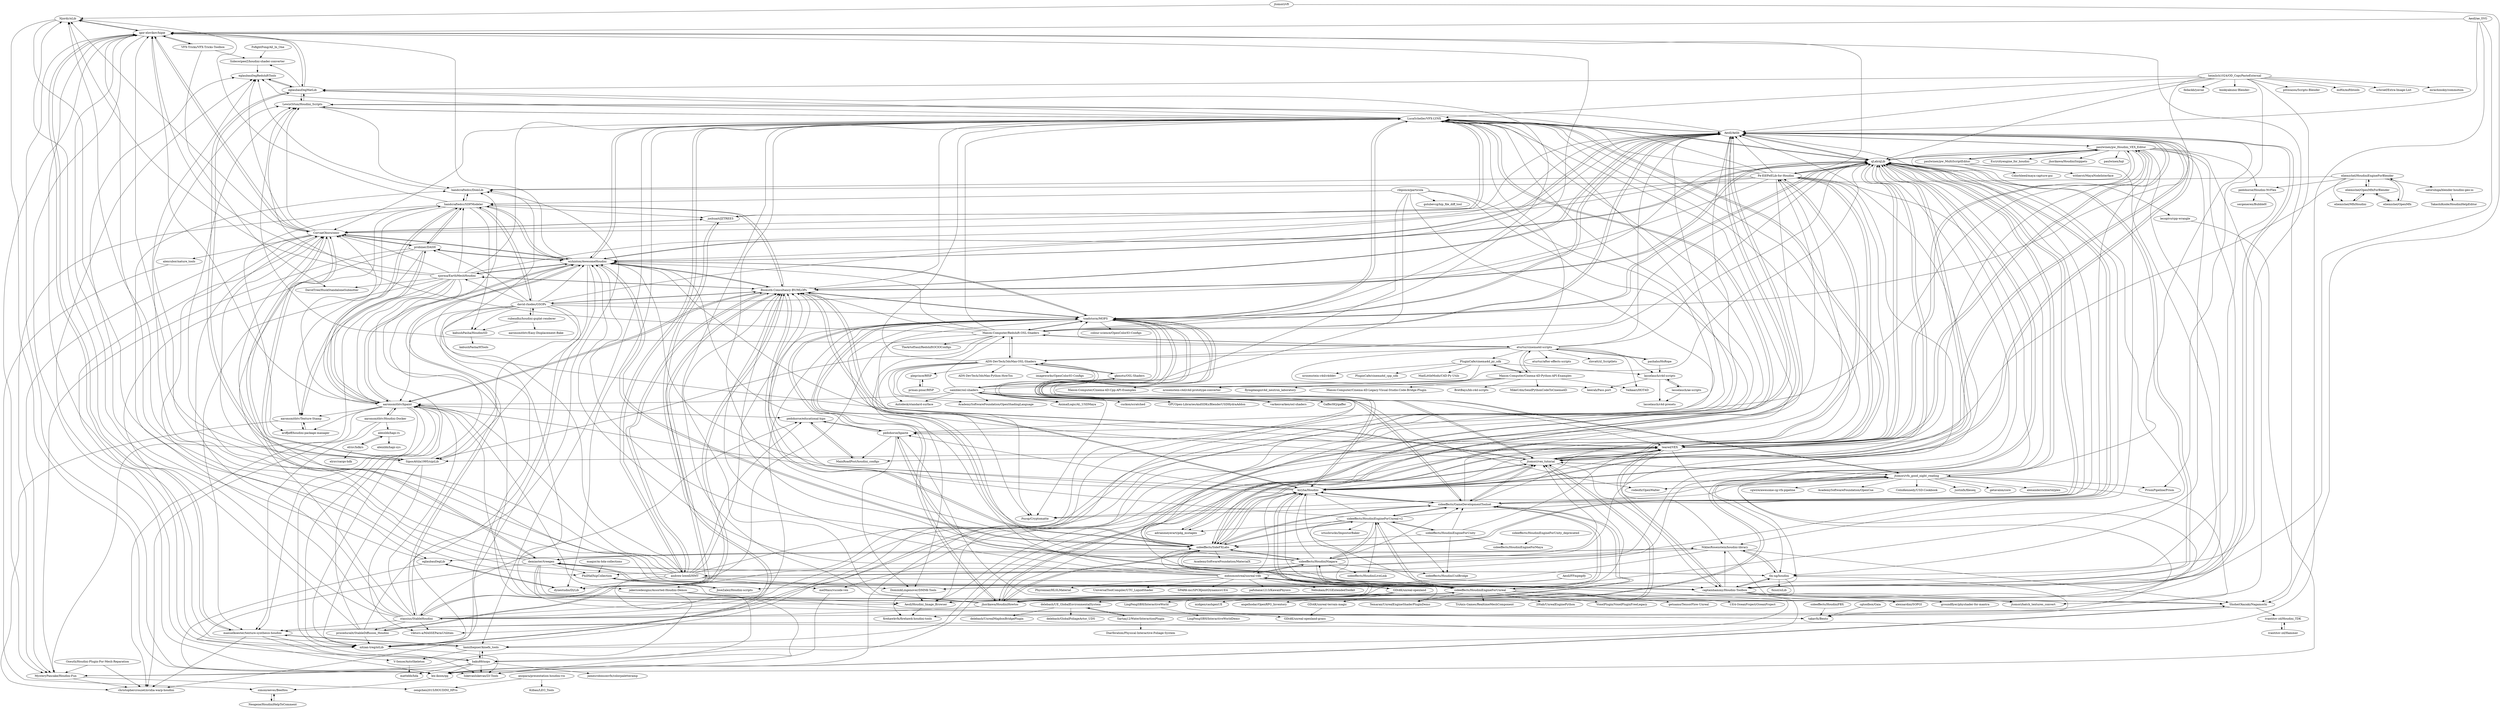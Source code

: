 digraph G {
"jtomori/vft" -> "ShoheiOkazaki/Nagamochi"
"jtomori/vft" -> "Njordy/nLib"
"LucaScheller/VFX-LYNX" -> "Aeoll/Aelib"
"LucaScheller/VFX-LYNX" -> "qLab/qLib"
"LucaScheller/VFX-LYNX" -> "LewisOrton/Houdini_Scripts"
"LucaScheller/VFX-LYNX" -> "adrianmeyerart/pdg_mutagen"
"LucaScheller/VFX-LYNX" -> "joshuazt/JZTREES"
"LucaScheller/VFX-LYNX" -> "toadstorm/MOPS"
"LucaScheller/VFX-LYNX" -> "eglaubauf/egRedshiftTools"
"LucaScheller/VFX-LYNX" -> "teared/VEX"
"LucaScheller/VFX-LYNX" -> "eglaubauf/egMatLib"
"LucaScheller/VFX-LYNX" -> "Aeoll/Houdini_Image_Browser"
"LucaScheller/VFX-LYNX" -> "andrew-lowell/HMT"
"LucaScheller/VFX-LYNX" -> "dynestudio/DyLib"
"LucaScheller/VFX-LYNX" -> "wyhinton/AwesomeHoudini"
"LucaScheller/VFX-LYNX" -> "kamilhepner/kinefx_tools"
"LucaScheller/VFX-LYNX" -> "CorvaeOboro/zenv"
"toadstorm/MOPS" -> "qLab/qLib"
"toadstorm/MOPS" -> "Aeoll/Aelib"
"toadstorm/MOPS" -> "jtomori/vex_tutorial"
"toadstorm/MOPS" -> "kiryha/Houdini"
"toadstorm/MOPS" -> "sideeffects/SideFXLabs"
"toadstorm/MOPS" -> "LucaScheller/VFX-LYNX"
"toadstorm/MOPS" -> "jhorikawa/HoudiniHowtos"
"toadstorm/MOPS" -> "sideeffects/GameDevelopmentToolset"
"toadstorm/MOPS" -> "wyhinton/AwesomeHoudini"
"toadstorm/MOPS" -> "Bismuth-Consultancy-BV/MLOPs"
"toadstorm/MOPS" -> "teared/VEX"
"toadstorm/MOPS" -> "jtomori/vfx_good_night_reading"
"toadstorm/MOPS" -> "Psyop/Cryptomatte" ["e"=1]
"toadstorm/MOPS" -> "colour-science/OpenColorIO-Configs" ["e"=1]
"toadstorm/MOPS" -> "Maxon-Computer/Redshift-OSL-Shaders"
"sideeffects/HoudiniEngineForUnreal" -> "sideeffects/SideFXLabs"
"sideeffects/HoudiniEngineForUnreal" -> "sideeffects/GameDevelopmentToolset"
"sideeffects/HoudiniEngineForUnreal" -> "sideeffects/HoudiniNiagara"
"sideeffects/HoudiniEngineForUnreal" -> "sideeffects/HoudiniEngineForUnreal-v2"
"sideeffects/HoudiniEngineForUnreal" -> "qLab/qLib"
"sideeffects/HoudiniEngineForUnreal" -> "TriAxis-Games/RealtimeMeshComponent" ["e"=1]
"sideeffects/HoudiniEngineForUnreal" -> "kiryha/Houdini"
"sideeffects/HoudiniEngineForUnreal" -> "20tab/UnrealEnginePython" ["e"=1]
"sideeffects/HoudiniEngineForUnreal" -> "jtomori/vex_tutorial"
"sideeffects/HoudiniEngineForUnreal" -> "Temaran/UnrealEngineShaderPluginDemo" ["e"=1]
"sideeffects/HoudiniEngineForUnreal" -> "VoxelPlugin/VoxelPluginFreeLegacy" ["e"=1]
"sideeffects/HoudiniEngineForUnreal" -> "jhorikawa/HoudiniHowtos"
"sideeffects/HoudiniEngineForUnreal" -> "eidosmontreal/unreal-vdb"
"sideeffects/HoudiniEngineForUnreal" -> "getnamo/TensorFlow-Unreal" ["e"=1]
"sideeffects/HoudiniEngineForUnreal" -> "UE4-OceanProject/OceanProject" ["e"=1]
"jtomori/vfx_good_night_reading" -> "cgwire/awesome-cg-vfx-pipeline" ["e"=1]
"jtomori/vfx_good_night_reading" -> "jtomori/vex_tutorial"
"jtomori/vfx_good_night_reading" -> "qLab/qLib"
"jtomori/vfx_good_night_reading" -> "jtomori/batch_textures_convert"
"jtomori/vfx_good_night_reading" -> "kiryha/Houdini"
"jtomori/vfx_good_night_reading" -> "AcademySoftwareFoundation/OpenCue" ["e"=1]
"jtomori/vfx_good_night_reading" -> "ColinKennedy/USD-Cookbook" ["e"=1]
"jtomori/vfx_good_night_reading" -> "rodeofx/OpenWalter" ["e"=1]
"jtomori/vfx_good_night_reading" -> "Aeoll/Aelib"
"jtomori/vfx_good_night_reading" -> "justinfx/fileseq" ["e"=1]
"jtomori/vfx_good_night_reading" -> "getavalon/core" ["e"=1]
"jtomori/vfx_good_night_reading" -> "PrismPipeline/Prism" ["e"=1]
"jtomori/vfx_good_night_reading" -> "alexanderrichtertd/plex" ["e"=1]
"jtomori/vfx_good_night_reading" -> "toadstorm/MOPS"
"jtomori/vfx_good_night_reading" -> "Psyop/Cryptomatte" ["e"=1]
"kiryha/Houdini" -> "jtomori/vex_tutorial"
"kiryha/Houdini" -> "qLab/qLib"
"kiryha/Houdini" -> "Aeoll/Aelib"
"kiryha/Houdini" -> "jhorikawa/HoudiniHowtos"
"kiryha/Houdini" -> "toadstorm/MOPS"
"kiryha/Houdini" -> "sideeffects/SideFXLabs"
"kiryha/Houdini" -> "LucaScheller/VFX-LYNX"
"kiryha/Houdini" -> "wyhinton/AwesomeHoudini"
"kiryha/Houdini" -> "Bismuth-Consultancy-BV/MLOPs"
"kiryha/Houdini" -> "jtomori/vfx_good_night_reading"
"kiryha/Houdini" -> "sideeffects/GameDevelopmentToolset"
"kiryha/Houdini" -> "teared/VEX"
"kiryha/Houdini" -> "captainhammy/Houdini-Toolbox"
"kiryha/Houdini" -> "aaronsmithtv/hpaint"
"kiryha/Houdini" -> "pedohorse/hpaste"
"gkmotu/OSL-Shaders" -> "sambler/osl-shaders"
"gkmotu/OSL-Shaders" -> "ADN-DevTech/3dsMax-OSL-Shaders"
"sideeffects/HoudiniEngineForUnity" -> "sideeffects/HoudiniEngineForMaya"
"sideeffects/HoudiniEngineForUnity" -> "sideeffects/HoudiniUsdBridge" ["e"=1]
"sideeffects/HoudiniEngineForUnity" -> "sideeffects/HoudiniEngineForUnreal-v2"
"sideeffects/HoudiniEngineForUnity" -> "sideeffects/GameDevelopmentToolset"
"sideeffects/HoudiniEngineForUnity" -> "sideeffects/SideFXLabs"
"sideeffects/HoudiniEngineForUnity" -> "teared/VEX"
"jhorikawa/HoudiniHowtos" -> "kiryha/Houdini"
"jhorikawa/HoudiniHowtos" -> "jtomori/vex_tutorial"
"jhorikawa/HoudiniHowtos" -> "qLab/qLib"
"jhorikawa/HoudiniHowtos" -> "toadstorm/MOPS"
"jhorikawa/HoudiniHowtos" -> "Aeoll/Aelib"
"jhorikawa/HoudiniHowtos" -> "sideeffects/SideFXLabs"
"jhorikawa/HoudiniHowtos" -> "Bismuth-Consultancy-BV/MLOPs"
"jhorikawa/HoudiniHowtos" -> "wyhinton/AwesomeHoudini"
"jhorikawa/HoudiniHowtos" -> "sideeffects/GameDevelopmentToolset"
"jhorikawa/HoudiniHowtos" -> "sideeffects/HoudiniEngineForUnreal"
"jhorikawa/HoudiniHowtos" -> "LucaScheller/VFX-LYNX"
"jhorikawa/HoudiniHowtos" -> "Fe-Elf/FeELib-for-Houdini"
"jhorikawa/HoudiniHowtos" -> "jtomori/vfx_good_night_reading"
"jhorikawa/HoudiniHowtos" -> "stassius/StableHoudini"
"jhorikawa/HoudiniHowtos" -> "aaronsmithtv/hpaint"
"Aeoll/FFmpegify" -> "DominikLingenover/DMNK-Tools"
"Aeoll/FFmpegify" -> "Aeoll/Houdini_Image_Browser"
"sideeffects/SideFXLabs" -> "qLab/qLib"
"sideeffects/SideFXLabs" -> "sideeffects/GameDevelopmentToolset"
"sideeffects/SideFXLabs" -> "toadstorm/MOPS"
"sideeffects/SideFXLabs" -> "kiryha/Houdini"
"sideeffects/SideFXLabs" -> "sideeffects/HoudiniEngineForUnreal"
"sideeffects/SideFXLabs" -> "jtomori/vex_tutorial"
"sideeffects/SideFXLabs" -> "Aeoll/Aelib"
"sideeffects/SideFXLabs" -> "wyhinton/AwesomeHoudini"
"sideeffects/SideFXLabs" -> "jhorikawa/HoudiniHowtos"
"sideeffects/SideFXLabs" -> "Bismuth-Consultancy-BV/MLOPs"
"sideeffects/SideFXLabs" -> "sideeffects/HoudiniNiagara"
"sideeffects/SideFXLabs" -> "LucaScheller/VFX-LYNX"
"sideeffects/SideFXLabs" -> "sideeffects/HoudiniEngineForUnreal-v2"
"sideeffects/SideFXLabs" -> "AcademySoftwareFoundation/MaterialX" ["e"=1]
"sideeffects/SideFXLabs" -> "Fe-Elf/FeELib-for-Houdini"
"jtomori/vex_tutorial" -> "kiryha/Houdini"
"jtomori/vex_tutorial" -> "qLab/qLib"
"jtomori/vex_tutorial" -> "Aeoll/Aelib"
"jtomori/vex_tutorial" -> "toadstorm/MOPS"
"jtomori/vex_tutorial" -> "jtomori/vfx_good_night_reading"
"jtomori/vex_tutorial" -> "jhorikawa/HoudiniHowtos"
"jtomori/vex_tutorial" -> "sideeffects/GameDevelopmentToolset"
"jtomori/vex_tutorial" -> "sideeffects/SideFXLabs"
"jtomori/vex_tutorial" -> "teared/VEX"
"jtomori/vex_tutorial" -> "LucaScheller/VFX-LYNX"
"jtomori/vex_tutorial" -> "Bismuth-Consultancy-BV/MLOPs"
"jtomori/vex_tutorial" -> "captainhammy/Houdini-Toolbox"
"jtomori/vex_tutorial" -> "wyhinton/AwesomeHoudini"
"jtomori/vex_tutorial" -> "Fe-Elf/FeELib-for-Houdini"
"jtomori/vex_tutorial" -> "paulwinex/pw_Houdini_VEX_Editor"
"eglaubauf/egLib" -> "eglaubauf/egRedshiftTools"
"eglaubauf/egLib" -> "dynestudio/DyLib"
"eglaubauf/egLib" -> "lex-ikoon/qq"
"pashaho/HoRope" -> "aturtur/cinema4d-scripts"
"pashaho/HoRope" -> "lasselauch/c4d-scripts"
"eliemichel/HoudiniEngineForBlender" -> "eliemichel/OpenMfxForBlender"
"eliemichel/HoudiniEngineForBlender" -> "satoruhiga/blender-houdini-geo-io"
"eliemichel/HoudiniEngineForBlender" -> "eliemichel/MfxHoudini"
"eliemichel/HoudiniEngineForBlender" -> "eliemichel/OpenMfx"
"eliemichel/HoudiniEngineForBlender" -> "teared/VEX"
"eliemichel/HoudiniEngineForBlender" -> "handcraftedcc/DomLib"
"eliemichel/HoudiniEngineForBlender" -> "pedohorse/Houdini-NvFlex"
"eliemichel/OpenMfxForBlender" -> "eliemichel/MfxHoudini"
"eliemichel/OpenMfxForBlender" -> "eliemichel/OpenMfx"
"eliemichel/OpenMfxForBlender" -> "eliemichel/HoudiniEngineForBlender"
"sideeffects/HoudiniNiagara" -> "sideeffects/HoudiniEngineForUnreal-v2"
"sideeffects/HoudiniNiagara" -> "sideeffects/HoudiniEngineForUnreal"
"sideeffects/HoudiniNiagara" -> "sideeffects/SideFXLabs"
"sideeffects/HoudiniNiagara" -> "qLab/qLib"
"sideeffects/HoudiniNiagara" -> "sideeffects/HoudiniLiveLink"
"sideeffects/HoudiniNiagara" -> "eidosmontreal/unreal-vdb"
"sideeffects/HoudiniNiagara" -> "Bismuth-Consultancy-BV/MLOPs"
"sideeffects/HoudiniNiagara" -> "toadstorm/MOPS"
"sideeffects/HoudiniNiagara" -> "kiryha/Houdini"
"sideeffects/HoudiniNiagara" -> "jtomori/vex_tutorial"
"sideeffects/HoudiniNiagara" -> "Aeoll/Aelib"
"sideeffects/HoudiniNiagara" -> "sideeffects/GameDevelopmentToolset"
"sideeffects/HoudiniNiagara" -> "sideeffects/HoudiniUsdBridge" ["e"=1]
"sideeffects/HoudiniNiagara" -> "wyhinton/AwesomeHoudini"
"sideeffects/HoudiniNiagara" -> "andrew-lowell/HMT"
"ADN-DevTech/3dsMax-OSL-Shaders" -> "sambler/osl-shaders"
"ADN-DevTech/3dsMax-OSL-Shaders" -> "gkmotu/OSL-Shaders"
"ADN-DevTech/3dsMax-OSL-Shaders" -> "ADN-DevTech/3dsMax-Python-HowTos" ["e"=1]
"ADN-DevTech/3dsMax-OSL-Shaders" -> "Maxon-Computer/Redshift-OSL-Shaders"
"ADN-DevTech/3dsMax-OSL-Shaders" -> "LucaScheller/VFX-LYNX"
"ADN-DevTech/3dsMax-OSL-Shaders" -> "Autodesk/standard-surface" ["e"=1]
"ADN-DevTech/3dsMax-OSL-Shaders" -> "Psyop/Cryptomatte" ["e"=1]
"ADN-DevTech/3dsMax-OSL-Shaders" -> "AcademySoftwareFoundation/OpenShadingLanguage" ["e"=1]
"ADN-DevTech/3dsMax-OSL-Shaders" -> "imageworks/OpenColorIO-Configs" ["e"=1]
"ADN-DevTech/3dsMax-OSL-Shaders" -> "pleprince/RfSP"
"ADN-DevTech/3dsMax-OSL-Shaders" -> "AnimalLogic/AL_USDMaya" ["e"=1]
"ADN-DevTech/3dsMax-OSL-Shaders" -> "qLab/qLib"
"MainRoadPost/houdini_configs" -> "pedohorse/educational-hips"
"eliemichel/OpenMfx" -> "eliemichel/OpenMfxForBlender"
"eliemichel/OpenMfx" -> "eliemichel/HoudiniEngineForBlender"
"CorvaeOboro/zenv" -> "joshuazt/JZTREES"
"CorvaeOboro/zenv" -> "demiaster/treegen"
"CorvaeOboro/zenv" -> "Njordy/nLib"
"CorvaeOboro/zenv" -> "igor-elovikov/hipie"
"CorvaeOboro/zenv" -> "MysteryPancake/Houdini-Fun"
"CorvaeOboro/zenv" -> "LewisOrton/Houdini_Scripts"
"CorvaeOboro/zenv" -> "probiner/DASH"
"CorvaeOboro/zenv" -> "SiposAttila1995/sipiLib"
"CorvaeOboro/zenv" -> "eglaubauf/egRedshiftTools"
"CorvaeOboro/zenv" -> "wyhinton/AwesomeHoudini"
"CorvaeOboro/zenv" -> "alexcubor/nature_tools"
"CorvaeOboro/zenv" -> "nitzan-treg/ntLib"
"CorvaeOboro/zenv" -> "eglaubauf/egLib"
"Njordy/nLib" -> "PhilHaf/hipCollection"
"Njordy/nLib" -> "lex-ikoon/qq"
"Njordy/nLib" -> "igor-elovikov/hipie"
"sideeffects/HoudiniFBX" -> "takavfx/Bento"
"lecopivo/cpp-wrangle" -> "lex-ikoon/qq"
"sideeffects/HoudiniEngineForUnity_deprecated" -> "sideeffects/HoudiniEngineForMaya"
"pedohorse/hpaste" -> "pedohorse/educational-hips"
"pedohorse/hpaste" -> "DominikLingenover/DMNK-Tools"
"pedohorse/hpaste" -> "ShoheiOkazaki/Nagamochi"
"pedohorse/hpaste" -> "teared/VEX"
"pedohorse/hpaste" -> "captainhammy/Houdini-Toolbox"
"pedohorse/hpaste" -> "MainRoadPost/houdini_configs"
"pedohorse/hpaste" -> "LucaScheller/VFX-LYNX"
"pedohorse/hpaste" -> "wyhinton/AwesomeHoudini"
"pedohorse/Houdini-NvFlex" -> "thi-ng/houdini"
"pedohorse/Houdini-NvFlex" -> "sergeneren/BubbleH"
"pedohorse/educational-hips" -> "MainRoadPost/houdini_configs"
"pedohorse/educational-hips" -> "pedohorse/hpaste"
"Aeoll/Houdini_Image_Browser" -> "firehawkvfx/firehawk-houdini-tools"
"PhilHaf/hipCollection" -> "JoseZalez/Houdini-scripts"
"PhilHaf/hipCollection" -> "takavfx/Bento"
"JoseZalez/Houdini-scripts" -> "PhilHaf/hipCollection"
"FofightFong/All_In_One" -> "SideswipeeZ/houdini-shader-converter"
"satoruhiga/blender-houdini-geo-io" -> "TakashiKoide/HoudiniHelpEditor"
"adrianmeyerart/pdg_mutagen" -> "LucaScheller/VFX-LYNX"
"lasselauch/c4d-scripts" -> "lasselauch/c4d-presets"
"lasselauch/c4d-scripts" -> "lasselauch/ae-scripts"
"lasselauch/c4d-scripts" -> "keerah/Pass.port"
"lasselauch/ae-scripts" -> "lasselauch/c4d-presets"
"lasselauch/ae-scripts" -> "lasselauch/c4d-scripts"
"eliemichel/MfxHoudini" -> "eliemichel/OpenMfxForBlender"
"lex-ikoon/qq" -> "simonreeves/BeeHou"
"lex-ikoon/qq" -> "ShoheiOkazaki/Nagamochi"
"Neogene/HoudiniHelpToComment" -> "simonreeves/BeeHou"
"sideeffects/HoudiniEngineForUnreal-v2" -> "sideeffects/HoudiniNiagara"
"sideeffects/HoudiniEngineForUnreal-v2" -> "sideeffects/HoudiniEngineForUnreal"
"sideeffects/HoudiniEngineForUnreal-v2" -> "sideeffects/SideFXLabs"
"sideeffects/HoudiniEngineForUnreal-v2" -> "sideeffects/GameDevelopmentToolset"
"sideeffects/HoudiniEngineForUnreal-v2" -> "sideeffects/HoudiniEngineForUnity"
"sideeffects/HoudiniEngineForUnreal-v2" -> "qLab/qLib"
"sideeffects/HoudiniEngineForUnreal-v2" -> "sideeffects/HoudiniLiveLink"
"sideeffects/HoudiniEngineForUnreal-v2" -> "sideeffects/HoudiniUsdBridge" ["e"=1]
"sideeffects/HoudiniEngineForUnreal-v2" -> "adrianmeyerart/pdg_mutagen"
"sideeffects/HoudiniEngineForUnreal-v2" -> "ictusbrucks/ImpostorBaker" ["e"=1]
"sideeffects/HoudiniEngineForUnreal-v2" -> "Bismuth-Consultancy-BV/MLOPs"
"sideeffects/HoudiniEngineForUnreal-v2" -> "manuelkoester/texture-synthesis-houdini"
"sideeffects/HoudiniEngineForUnreal-v2" -> "kiryha/Houdini"
"baku89/nops" -> "MysteryPancake/Houdini-Fun"
"baku89/nops" -> "mattebb/hda"
"baku89/nops" -> "lex-ikoon/qq"
"baku89/nops" -> "kamilhepner/kinefx_tools"
"baku89/nops" -> "lukevanlukevan/LV-Tools"
"baku89/nops" -> "jamesrobinsonvfx/colorpaletteramp"
"baku89/nops" -> "eglaubauf/egRedshiftTools"
"eglaubauf/egRedshiftTools" -> "eglaubauf/egMatLib"
"Maxon-Computer/Cinema-4D-Python-API-Examples" -> "PluginCafe/cinema4d_py_sdk"
"Maxon-Computer/Cinema-4D-Python-API-Examples" -> "Maxon-Computer/Cinema-4D-Cpp-API-Examples"
"Maxon-Computer/Cinema-4D-Python-API-Examples" -> "Valkaari/HOT4D"
"Maxon-Computer/Cinema-4D-Python-API-Examples" -> "aturtur/cinema4d-scripts"
"Maxon-Computer/Cinema-4D-Python-API-Examples" -> "MikeUdin/SendPythonCodeToCinema4D"
"Maxon-Computer/Cinema-4D-Python-API-Examples" -> "nrosenstein-c4d/c4d-prototype-converter"
"Maxon-Computer/Cinema-4D-Python-API-Examples" -> "flyingdango/c4d_neutron_laboratory"
"Maxon-Computer/Cinema-4D-Python-API-Examples" -> "Maxon-Computer/Cinema-4D-Legacy-Visual-Studio-Code-Bridge-Plugin"
"Maxon-Computer/Cinema-4D-Python-API-Examples" -> "BretBays/bb-c4d-scripts"
"Fe-Elf/FeELib-for-Houdini" -> "qLab/qLib"
"Fe-Elf/FeELib-for-Houdini" -> "Aeoll/Aelib"
"Fe-Elf/FeELib-for-Houdini" -> "captainhammy/Houdini-Toolbox"
"Fe-Elf/FeELib-for-Houdini" -> "CorvaeOboro/zenv"
"Fe-Elf/FeELib-for-Houdini" -> "igor-elovikov/hipie"
"Fe-Elf/FeELib-for-Houdini" -> "LewisOrton/Houdini_Scripts"
"Fe-Elf/FeELib-for-Houdini" -> "wyhinton/AwesomeHoudini"
"Fe-Elf/FeELib-for-Houdini" -> "jtomori/vex_tutorial"
"Fe-Elf/FeELib-for-Houdini" -> "Bismuth-Consultancy-BV/MLOPs"
"Fe-Elf/FeELib-for-Houdini" -> "LucaScheller/VFX-LYNX"
"Fe-Elf/FeELib-for-Houdini" -> "sideeffects/SideFXLabs"
"Fe-Elf/FeELib-for-Houdini" -> "kamilhepner/kinefx_tools"
"Fe-Elf/FeELib-for-Houdini" -> "teared/VEX"
"Fe-Elf/FeELib-for-Houdini" -> "handcraftedcc/DomLib"
"Fe-Elf/FeELib-for-Houdini" -> "kiryha/Houdini"
"LewisOrton/Houdini_Scripts" -> "LucaScheller/VFX-LYNX"
"LewisOrton/Houdini_Scripts" -> "handcraftedcc/DomLib"
"LewisOrton/Houdini_Scripts" -> "eglaubauf/egMatLib"
"ShoheiOkazaki/Nagamochi" -> "lex-ikoon/qq"
"ShoheiOkazaki/Nagamochi" -> "takavfx/Bento"
"ShoheiOkazaki/Nagamochi" -> "ivantitov-zd/Houdini_TDK"
"andrew-lowell/HMT" -> "LucaScheller/VFX-LYNX"
"andrew-lowell/HMT" -> "Bismuth-Consultancy-BV/MLOPs"
"andrew-lowell/HMT" -> "Aeoll/Aelib"
"andrew-lowell/HMT" -> "pedohorse/educational-hips"
"andrew-lowell/HMT" -> "aaronsmithtv/hpaint"
"andrew-lowell/HMT" -> "DominikLingenover/DMNK-Tools"
"andrew-lowell/HMT" -> "qLab/qLib"
"andrew-lowell/HMT" -> "igor-elovikov/hipie"
"andrew-lowell/HMT" -> "LewisOrton/Houdini_Scripts"
"andrew-lowell/HMT" -> "baku89/nops"
"andrew-lowell/HMT" -> "captainhammy/Houdini-Toolbox"
"andrew-lowell/HMT" -> "toadstorm/MOPS"
"andrew-lowell/HMT" -> "dynestudio/DyLib"
"andrew-lowell/HMT" -> "CorvaeOboro/zenv"
"andrew-lowell/HMT" -> "melMass/vscode-vex"
"ivantitov-zd/Hammer" -> "ivantitov-zd/Houdini_TDK"
"DominikLingenover/DMNK-Tools" -> "Aeoll/Houdini_Image_Browser"
"DominikLingenover/DMNK-Tools" -> "firehawkvfx/firehawk-houdini-tools"
"ivantitov-zd/Houdini_TDK" -> "ivantitov-zd/Hammer"
"Ozeuth/Houdini-Plugin-For-Mesh-Reparation" -> "MysteryPancake/Houdini-Fun"
"Ozeuth/Houdini-Plugin-For-Mesh-Reparation" -> "christophercrouzet/nvidia-warp-houdini"
"maajor/m-hda-collections" -> "PhilHaf/hipCollection"
"alexcubor/nature_tools" -> "simonreeves/BeeHou"
"dynestudio/DyLib" -> "eglaubauf/egLib"
"anopara/presentation-houdini-vis" -> "Kilbau/LEO_Tools"
"anopara/presentation-houdini-vis" -> "zengchen2015/HOUDINI_HPro"
"GDi4K/unreal-openland" -> "GDi4K/unreal-terrain-magic"
"GDi4K/unreal-openland" -> "GDi4K/unreal-openland-grass"
"GDi4K/unreal-openland" -> "delebash/UE_GlobalEnvironmentalSystem"
"GDi4K/unreal-openland" -> "LingFengSBH/InteractiveWorld"
"GDi4K/unreal-openland" -> "eidosmontreal/unreal-vdb"
"GDi4K/unreal-openland" -> "midgen/cashgenUE" ["e"=1]
"GDi4K/unreal-openland" -> "angelhodar/OpenRPG_Inventory" ["e"=1]
"manuelkoester/texture-synthesis-houdini" -> "V-Sense/AutoSkeleton"
"manuelkoester/texture-synthesis-houdini" -> "igor-elovikov/hipie"
"manuelkoester/texture-synthesis-houdini" -> "lukevanlukevan/LV-Tools"
"manuelkoester/texture-synthesis-houdini" -> "kamilhepner/kinefx_tools"
"manuelkoester/texture-synthesis-houdini" -> "christophercrouzet/nvidia-warp-houdini"
"kamilhepner/kinefx_tools" -> "baku89/nops"
"kamilhepner/kinefx_tools" -> "V-Sense/AutoSkeleton"
"kamilhepner/kinefx_tools" -> "manuelkoester/texture-synthesis-houdini"
"kamilhepner/kinefx_tools" -> "igor-elovikov/hipie"
"Maxon-Computer/Redshift-OSL-Shaders" -> "aturtur/cinema4d-scripts"
"Maxon-Computer/Redshift-OSL-Shaders" -> "Aeoll/Aelib"
"Maxon-Computer/Redshift-OSL-Shaders" -> "LucaScheller/VFX-LYNX"
"Maxon-Computer/Redshift-OSL-Shaders" -> "LewisOrton/Houdini_Scripts"
"Maxon-Computer/Redshift-OSL-Shaders" -> "igor-elovikov/hipie"
"Maxon-Computer/Redshift-OSL-Shaders" -> "qLab/qLib"
"Maxon-Computer/Redshift-OSL-Shaders" -> "Bismuth-Consultancy-BV/MLOPs"
"Maxon-Computer/Redshift-OSL-Shaders" -> "wyhinton/AwesomeHoudini"
"Maxon-Computer/Redshift-OSL-Shaders" -> "ADN-DevTech/3dsMax-OSL-Shaders"
"Maxon-Computer/Redshift-OSL-Shaders" -> "toadstorm/MOPS"
"Maxon-Computer/Redshift-OSL-Shaders" -> "SiposAttila1995/sipiLib"
"Maxon-Computer/Redshift-OSL-Shaders" -> "TheArtofSaul/RedshiftOCIOConfigs"
"Maxon-Computer/Redshift-OSL-Shaders" -> "eglaubauf/egMatLib"
"Maxon-Computer/Redshift-OSL-Shaders" -> "DominikLingenover/DMNK-Tools"
"Maxon-Computer/Redshift-OSL-Shaders" -> "dynestudio/DyLib"
"V-Sense/AutoSkeleton" -> "mattebb/hda"
"igor-elovikov/hipie" -> "MysteryPancake/Houdini-Fun"
"igor-elovikov/hipie" -> "lex-ikoon/qq"
"igor-elovikov/hipie" -> "lukevanlukevan/LV-Tools"
"igor-elovikov/hipie" -> "eglaubauf/egMatLib"
"igor-elovikov/hipie" -> "ShoheiOkazaki/Nagamochi"
"igor-elovikov/hipie" -> "Njordy/nLib"
"igor-elovikov/hipie" -> "manuelkoester/texture-synthesis-houdini"
"igor-elovikov/hipie" -> "VFX-Tricks/VFX-Tricks-Toolbox"
"igor-elovikov/hipie" -> "CorvaeOboro/zenv"
"eglaubauf/egMatLib" -> "eglaubauf/egRedshiftTools"
"eglaubauf/egMatLib" -> "igor-elovikov/hipie"
"eglaubauf/egMatLib" -> "SideswipeeZ/houdini-shader-converter"
"eglaubauf/egMatLib" -> "SiposAttila1995/sipiLib"
"eglaubauf/egMatLib" -> "LewisOrton/Houdini_Scripts"
"joshuazt/JZTREES" -> "CorvaeOboro/zenv"
"joshuazt/JZTREES" -> "nitzan-treg/ntLib"
"joshuazt/JZTREES" -> "LucaScheller/VFX-LYNX"
"paulwinex/pw_MultiScriptEditor" -> "paulwinex/pw_Houdini_VEX_Editor"
"paulwinex/pw_MultiScriptEditor" -> "captainhammy/Houdini-Toolbox"
"paulwinex/pw_MultiScriptEditor" -> "witherst/MayaNodeInterface" ["e"=1]
"paulwinex/pw_MultiScriptEditor" -> "Colorbleed/maya-capture-gui" ["e"=1]
"captainhammy/Houdini-Toolbox" -> "thi-ng/houdini"
"captainhammy/Houdini-Toolbox" -> "ShoheiOkazaki/Nagamochi"
"captainhammy/Houdini-Toolbox" -> "groundflyer/physhader-for-mantra" ["e"=1]
"captainhammy/Houdini-Toolbox" -> "teared/VEX"
"captainhammy/Houdini-Toolbox" -> "demiaster/treegen"
"captainhammy/Houdini-Toolbox" -> "Aeoll/Aelib"
"captainhammy/Houdini-Toolbox" -> "qLab/qLib"
"captainhammy/Houdini-Toolbox" -> "jtomori/batch_textures_convert"
"captainhammy/Houdini-Toolbox" -> "LewisOrton/Houdini_Scripts"
"captainhammy/Houdini-Toolbox" -> "alexnardini/SOPGI"
"captainhammy/Houdini-Toolbox" -> "CorvaeOboro/zenv"
"captainhammy/Houdini-Toolbox" -> "NiklasRosenstein/houdini-library"
"captainhammy/Houdini-Toolbox" -> "pedohorse/hpaste"
"captainhammy/Houdini-Toolbox" -> "LucaScheller/VFX-LYNX"
"captainhammy/Houdini-Toolbox" -> "kamilhepner/kinefx_tools"
"teared/VEX" -> "qLab/qLib"
"teared/VEX" -> "captainhammy/Houdini-Toolbox"
"teared/VEX" -> "paulwinex/pw_Houdini_VEX_Editor"
"teared/VEX" -> "adrianmeyerart/pdg_mutagen"
"teared/VEX" -> "LucaScheller/VFX-LYNX"
"teared/VEX" -> "handcraftedcc/DomLib"
"teared/VEX" -> "melMass/vscode-vex"
"teared/VEX" -> "pedohorse/hpaste"
"teared/VEX" -> "MainRoadPost/houdini_configs"
"teared/VEX" -> "Aeoll/Aelib"
"teared/VEX" -> "jtomori/vex_tutorial"
"teared/VEX" -> "thi-ng/houdini"
"teared/VEX" -> "baku89/nops"
"teared/VEX" -> "NiklasRosenstein/houdini-library"
"teared/VEX" -> "SiposAttila1995/sipiLib"
"jakericedesigns/Assorted-Houdini-Demos" -> "MysteryPancake/Houdini-Fun"
"jakericedesigns/Assorted-Houdini-Demos" -> "lukevanlukevan/LV-Tools"
"jakericedesigns/Assorted-Houdini-Demos" -> "Aeoll/Houdini_Image_Browser"
"ribponce/particula" -> "golubevcg/hip_file_diff_tool" ["e"=1]
"ribponce/particula" -> "handcraftedcc/SDFModeler"
"ribponce/particula" -> "jakericedesigns/Assorted-Houdini-Demos"
"ribponce/particula" -> "nitzan-treg/ntLib"
"ribponce/particula" -> "lukevanlukevan/LV-Tools"
"ribponce/particula" -> "Aeoll/Houdini_Image_Browser"
"ribponce/particula" -> "viktors-a/MASSEParmUtilities"
"elrnv/hdkrs" -> "alexxbb/hapi-rs"
"elrnv/hdkrs" -> "elrnv/cargo-hdk"
"simonreeves/BeeHou" -> "Neogene/HoudiniHelpToComment"
"alexxbb/hapi-rs" -> "elrnv/hdkrs"
"alexxbb/hapi-rs" -> "alexxbb/hapi-sys"
"eidosmontreal/unreal-vdb" -> "sideeffects/HoudiniNiagara"
"eidosmontreal/unreal-vdb" -> "sideeffects/SideFXLabs"
"eidosmontreal/unreal-vdb" -> "sideeffects/HoudiniEngineForUnreal"
"eidosmontreal/unreal-vdb" -> "qLab/qLib"
"eidosmontreal/unreal-vdb" -> "Phyronnaz/HLSLMaterial" ["e"=1]
"eidosmontreal/unreal-vdb" -> "UniversalToolCompiler/UTC_LiquidShader" ["e"=1]
"eidosmontreal/unreal-vdb" -> "Bismuth-Consultancy-BV/MLOPs"
"eidosmontreal/unreal-vdb" -> "Temaran/UnrealEngineShaderPluginDemo" ["e"=1]
"eidosmontreal/unreal-vdb" -> "GDi4K/unreal-openland"
"eidosmontreal/unreal-vdb" -> "SPARK-inc/SPCRJointDynamicsUE4" ["e"=1]
"eidosmontreal/unreal-vdb" -> "pafuhana1213/KawaiiPhysics" ["e"=1]
"eidosmontreal/unreal-vdb" -> "kiryha/Houdini"
"eidosmontreal/unreal-vdb" -> "toadstorm/MOPS"
"eidosmontreal/unreal-vdb" -> "wyhinton/AwesomeHoudini"
"eidosmontreal/unreal-vdb" -> "Nebukam/PCGExtendedToolkit" ["e"=1]
"VFX-Tricks/VFX-Tricks-Toolbox" -> "DavidTree/HuskStandaloneSubmitter"
"VFX-Tricks/VFX-Tricks-Toolbox" -> "igor-elovikov/hipie"
"VFX-Tricks/VFX-Tricks-Toolbox" -> "SideswipeeZ/houdini-shader-converter"
"PluginCafe/cinema4d_py_sdk" -> "nrosenstein-c4d/c4ddev"
"PluginCafe/cinema4d_py_sdk" -> "Maxon-Computer/Cinema-4D-Python-API-Examples"
"PluginCafe/cinema4d_py_sdk" -> "PluginCafe/cinema4d_cpp_sdk"
"PluginCafe/cinema4d_py_sdk" -> "lasselauch/c4d-scripts"
"PluginCafe/cinema4d_py_sdk" -> "Maxon-Computer/Cinema-4D-Cpp-API-Examples"
"PluginCafe/cinema4d_py_sdk" -> "MadLittleMods/C4D-Py-Utils"
"aaronsmithtv/hpaint" -> "aaronsmithtv/Texture-Stamp"
"aaronsmithtv/hpaint" -> "wyhinton/AwesomeHoudini"
"aaronsmithtv/hpaint" -> "igor-elovikov/hipie"
"aaronsmithtv/hpaint" -> "Bismuth-Consultancy-BV/MLOPs"
"aaronsmithtv/hpaint" -> "handcraftedcc/SDFModeler"
"aaronsmithtv/hpaint" -> "nitzan-treg/ntLib"
"aaronsmithtv/hpaint" -> "christophercrouzet/nvidia-warp-houdini"
"aaronsmithtv/hpaint" -> "manuelkoester/texture-synthesis-houdini"
"aaronsmithtv/hpaint" -> "probiner/DASH"
"aaronsmithtv/hpaint" -> "pedohorse/educational-hips"
"aaronsmithtv/hpaint" -> "aaronsmithtv/Houdini-Docker"
"aaronsmithtv/hpaint" -> "jakericedesigns/Assorted-Houdini-Demos"
"aaronsmithtv/hpaint" -> "ariffjeff/houdini-package-manager"
"aaronsmithtv/hpaint" -> "baku89/nops"
"aaronsmithtv/hpaint" -> "CorvaeOboro/zenv"
"paulwinex/pw_Houdini_VEX_Editor" -> "teared/VEX"
"paulwinex/pw_Houdini_VEX_Editor" -> "thi-ng/houdini"
"paulwinex/pw_Houdini_VEX_Editor" -> "qLab/qLib"
"paulwinex/pw_Houdini_VEX_Editor" -> "Aeoll/Aelib"
"paulwinex/pw_Houdini_VEX_Editor" -> "NiklasRosenstein/houdini-library"
"paulwinex/pw_Houdini_VEX_Editor" -> "captainhammy/Houdini-Toolbox"
"paulwinex/pw_Houdini_VEX_Editor" -> "paulwinex/hqt"
"paulwinex/pw_Houdini_VEX_Editor" -> "Aeoll/Houdini_Image_Browser"
"paulwinex/pw_Houdini_VEX_Editor" -> "firehawkvfx/firehawk-houdini-tools"
"paulwinex/pw_Houdini_VEX_Editor" -> "paulwinex/pw_MultiScriptEditor"
"paulwinex/pw_Houdini_VEX_Editor" -> "pedohorse/hpaste"
"paulwinex/pw_Houdini_VEX_Editor" -> "Esri/cityengine_for_houdini" ["e"=1]
"paulwinex/pw_Houdini_VEX_Editor" -> "pedohorse/Houdini-NvFlex"
"paulwinex/pw_Houdini_VEX_Editor" -> "jhorikawa/HoudiniSnippets"
"paulwinex/pw_Houdini_VEX_Editor" -> "lecopivo/cpp-wrangle"
"GDi4K/unreal-terrain-magic" -> "GDi4K/unreal-openland-grass"
"SideswipeeZ/houdini-shader-converter" -> "eglaubauf/egRedshiftTools"
"sideeffects/GameDevelopmentToolset" -> "sideeffects/SideFXLabs"
"sideeffects/GameDevelopmentToolset" -> "qLab/qLib"
"sideeffects/GameDevelopmentToolset" -> "jtomori/vex_tutorial"
"sideeffects/GameDevelopmentToolset" -> "sideeffects/HoudiniEngineForUnreal"
"sideeffects/GameDevelopmentToolset" -> "toadstorm/MOPS"
"sideeffects/GameDevelopmentToolset" -> "Aeoll/Aelib"
"sideeffects/GameDevelopmentToolset" -> "kiryha/Houdini"
"sideeffects/GameDevelopmentToolset" -> "jhorikawa/HoudiniHowtos"
"sideeffects/GameDevelopmentToolset" -> "teared/VEX"
"sideeffects/GameDevelopmentToolset" -> "Bismuth-Consultancy-BV/MLOPs"
"sideeffects/GameDevelopmentToolset" -> "Psyop/Cryptomatte" ["e"=1]
"sideeffects/GameDevelopmentToolset" -> "LucaScheller/VFX-LYNX"
"sideeffects/GameDevelopmentToolset" -> "jtomori/vfx_good_night_reading"
"sideeffects/GameDevelopmentToolset" -> "sideeffects/HoudiniEngineForUnreal-v2"
"sideeffects/GameDevelopmentToolset" -> "paulwinex/pw_Houdini_VEX_Editor"
"proceduralit/StableDiffusion_Houdini" -> "handcraftedcc/DomLib"
"proceduralit/StableDiffusion_Houdini" -> "Njordy/nLib"
"proceduralit/StableDiffusion_Houdini" -> "Bismuth-Consultancy-BV/MLOPs"
"proceduralit/StableDiffusion_Houdini" -> "aaronsmithtv/hpaint"
"proceduralit/StableDiffusion_Houdini" -> "nitzan-treg/ntLib"
"wyhinton/AwesomeHoudini" -> "probiner/DASH"
"wyhinton/AwesomeHoudini" -> "Bismuth-Consultancy-BV/MLOPs"
"wyhinton/AwesomeHoudini" -> "Aeoll/Aelib"
"wyhinton/AwesomeHoudini" -> "qLab/qLib"
"wyhinton/AwesomeHoudini" -> "aaronsmithtv/hpaint"
"wyhinton/AwesomeHoudini" -> "stassius/StableHoudini"
"wyhinton/AwesomeHoudini" -> "CorvaeOboro/zenv"
"wyhinton/AwesomeHoudini" -> "handcraftedcc/SDFModeler"
"wyhinton/AwesomeHoudini" -> "igor-elovikov/hipie"
"wyhinton/AwesomeHoudini" -> "LucaScheller/VFX-LYNX"
"wyhinton/AwesomeHoudini" -> "SiposAttila1995/sipiLib"
"wyhinton/AwesomeHoudini" -> "toadstorm/MOPS"
"wyhinton/AwesomeHoudini" -> "sideeffects/SideFXLabs"
"wyhinton/AwesomeHoudini" -> "xjorma/EarthMeshHoudini"
"wyhinton/AwesomeHoudini" -> "nitzan-treg/ntLib"
"nitzan-treg/ntLib" -> "joshuazt/JZTREES"
"nitzan-treg/ntLib" -> "lukevanlukevan/LV-Tools"
"prman-pixar/RfSP" -> "pleprince/RfSP"
"xjorma/EarthMeshHoudini" -> "wyhinton/AwesomeHoudini"
"xjorma/EarthMeshHoudini" -> "aaronsmithtv/hpaint"
"xjorma/EarthMeshHoudini" -> "Bismuth-Consultancy-BV/MLOPs"
"xjorma/EarthMeshHoudini" -> "aaronsmithtv/Texture-Stamp"
"xjorma/EarthMeshHoudini" -> "nitzan-treg/ntLib"
"xjorma/EarthMeshHoudini" -> "Aeoll/Houdini_Image_Browser"
"xjorma/EarthMeshHoudini" -> "MysteryPancake/Houdini-Fun"
"xjorma/EarthMeshHoudini" -> "Njordy/nLib"
"xjorma/EarthMeshHoudini" -> "handcraftedcc/SDFModeler"
"xjorma/EarthMeshHoudini" -> "CorvaeOboro/zenv"
"xjorma/EarthMeshHoudini" -> "DavidTree/HuskStandaloneSubmitter"
"xjorma/EarthMeshHoudini" -> "manuelkoester/texture-synthesis-houdini"
"xjorma/EarthMeshHoudini" -> "Aeoll/Aelib"
"xjorma/EarthMeshHoudini" -> "LucaScheller/VFX-LYNX"
"xjorma/EarthMeshHoudini" -> "igor-elovikov/hipie"
"Sartaq12/WaterInteractionPlugin" -> "delebash/UE_GlobalEnvironmentalSystem"
"Sartaq12/WaterInteractionPlugin" -> "DiarIbrahim/Physical-Interactive-Foliage-System"
"aturtur/cinema4d-scripts" -> "Maxon-Computer/Redshift-OSL-Shaders"
"aturtur/cinema4d-scripts" -> "Maxon-Computer/Cinema-4D-Python-API-Examples"
"aturtur/cinema4d-scripts" -> "lasselauch/c4d-scripts"
"aturtur/cinema4d-scripts" -> "pashaho/HoRope"
"aturtur/cinema4d-scripts" -> "aturtur/after-effects-scripts" ["e"=1]
"aturtur/cinema4d-scripts" -> "Aeoll/Aelib"
"aturtur/cinema4d-scripts" -> "LewisOrton/Houdini_Scripts"
"aturtur/cinema4d-scripts" -> "LucaScheller/VFX-LYNX"
"aturtur/cinema4d-scripts" -> "toadstorm/MOPS"
"aturtur/cinema4d-scripts" -> "PluginCafe/cinema4d_py_sdk"
"aturtur/cinema4d-scripts" -> "zlovatt/zl_Scriptlets" ["e"=1]
"aturtur/cinema4d-scripts" -> "keerah/Pass.port"
"aturtur/cinema4d-scripts" -> "qLab/qLib"
"aturtur/cinema4d-scripts" -> "Valkaari/HOT4D"
"aturtur/cinema4d-scripts" -> "ADN-DevTech/3dsMax-OSL-Shaders"
"Bismuth-Consultancy-BV/MLOPs" -> "stassius/StableHoudini"
"Bismuth-Consultancy-BV/MLOPs" -> "wyhinton/AwesomeHoudini"
"Bismuth-Consultancy-BV/MLOPs" -> "david-rhodes/GSOPs"
"Bismuth-Consultancy-BV/MLOPs" -> "aaronsmithtv/hpaint"
"Bismuth-Consultancy-BV/MLOPs" -> "qLab/qLib"
"Bismuth-Consultancy-BV/MLOPs" -> "Aeoll/Aelib"
"Bismuth-Consultancy-BV/MLOPs" -> "handcraftedcc/SDFModeler"
"Bismuth-Consultancy-BV/MLOPs" -> "toadstorm/MOPS"
"Bismuth-Consultancy-BV/MLOPs" -> "andrew-lowell/HMT"
"Bismuth-Consultancy-BV/MLOPs" -> "kiryha/Houdini"
"Bismuth-Consultancy-BV/MLOPs" -> "proceduralit/StableDiffusion_Houdini"
"Bismuth-Consultancy-BV/MLOPs" -> "jtomori/vex_tutorial"
"Bismuth-Consultancy-BV/MLOPs" -> "sideeffects/SideFXLabs"
"Bismuth-Consultancy-BV/MLOPs" -> "LucaScheller/VFX-LYNX"
"Bismuth-Consultancy-BV/MLOPs" -> "xjorma/EarthMeshHoudini"
"stassius/StableHoudini" -> "Bismuth-Consultancy-BV/MLOPs"
"stassius/StableHoudini" -> "wyhinton/AwesomeHoudini"
"stassius/StableHoudini" -> "aaronsmithtv/hpaint"
"stassius/StableHoudini" -> "proceduralit/StableDiffusion_Houdini"
"stassius/StableHoudini" -> "qLab/qLib"
"stassius/StableHoudini" -> "CorvaeOboro/zenv"
"stassius/StableHoudini" -> "igor-elovikov/hipie"
"stassius/StableHoudini" -> "handcraftedcc/DomLib"
"stassius/StableHoudini" -> "toadstorm/MOPS"
"stassius/StableHoudini" -> "Aeoll/Aelib"
"stassius/StableHoudini" -> "handcraftedcc/SDFModeler"
"stassius/StableHoudini" -> "pedohorse/educational-hips"
"stassius/StableHoudini" -> "manuelkoester/texture-synthesis-houdini"
"stassius/StableHoudini" -> "Fe-Elf/FeELib-for-Houdini"
"stassius/StableHoudini" -> "viktors-a/MASSEParmUtilities"
"Aeoll/Aelib" -> "qLab/qLib"
"Aeoll/Aelib" -> "toadstorm/MOPS"
"Aeoll/Aelib" -> "jtomori/vex_tutorial"
"Aeoll/Aelib" -> "LucaScheller/VFX-LYNX"
"Aeoll/Aelib" -> "kiryha/Houdini"
"Aeoll/Aelib" -> "wyhinton/AwesomeHoudini"
"Aeoll/Aelib" -> "Bismuth-Consultancy-BV/MLOPs"
"Aeoll/Aelib" -> "captainhammy/Houdini-Toolbox"
"Aeoll/Aelib" -> "Maxon-Computer/Redshift-OSL-Shaders"
"Aeoll/Aelib" -> "jhorikawa/HoudiniHowtos"
"Aeoll/Aelib" -> "CorvaeOboro/zenv"
"Aeoll/Aelib" -> "sideeffects/SideFXLabs"
"Aeoll/Aelib" -> "LewisOrton/Houdini_Scripts"
"Aeoll/Aelib" -> "teared/VEX"
"Aeoll/Aelib" -> "paulwinex/pw_Houdini_VEX_Editor"
"delebash/UE_GlobalEnvironmentalSystem" -> "Sartaq12/WaterInteractionPlugin"
"delebash/UE_GlobalEnvironmentalSystem" -> "delebash/UnrealMapboxBridgePlugin"
"delebash/UE_GlobalEnvironmentalSystem" -> "delebash/GlobalFoliageActor_UDS"
"ariffjeff/houdini-package-manager" -> "aaronsmithtv/Texture-Stamp"
"aaronsmithtv/Houdini-Docker" -> "christophercrouzet/nvidia-warp-houdini"
"aaronsmithtv/Houdini-Docker" -> "alexxbb/hapi-rs"
"aaronsmithtv/Houdini-Docker" -> "manuelkoester/texture-synthesis-houdini"
"aaronsmithtv/Houdini-Docker" -> "aaronsmithtv/hpaint"
"handcraftedcc/DomLib" -> "handcraftedcc/SDFModeler"
"handcraftedcc/DomLib" -> "eglaubauf/egRedshiftTools"
"MysteryPancake/Houdini-Fun" -> "christophercrouzet/nvidia-warp-houdini"
"MysteryPancake/Houdini-Fun" -> "zengchen2015/HOUDINI_HPro"
"LingFengSBH/InteractiveWorld" -> "LingFengSBH/InteractiveWorldDemo"
"sambler/osl-shaders" -> "varkenvarken/osl-shaders"
"sambler/osl-shaders" -> "ADN-DevTech/3dsMax-OSL-Shaders"
"sambler/osl-shaders" -> "gkmotu/OSL-Shaders"
"sambler/osl-shaders" -> "AcademySoftwareFoundation/OpenShadingLanguage" ["e"=1]
"sambler/osl-shaders" -> "Maxon-Computer/Redshift-OSL-Shaders"
"sambler/osl-shaders" -> "qLab/qLib"
"sambler/osl-shaders" -> "Autodesk/standard-surface" ["e"=1]
"sambler/osl-shaders" -> "rodeofx/OpenWalter" ["e"=1]
"sambler/osl-shaders" -> "AnimalLogic/AL_USDMaya" ["e"=1]
"sambler/osl-shaders" -> "GafferHQ/gaffer" ["e"=1]
"sambler/osl-shaders" -> "Psyop/Cryptomatte" ["e"=1]
"sambler/osl-shaders" -> "aaronsmithtv/hpaint"
"sambler/osl-shaders" -> "cuckon/scratched"
"sambler/osl-shaders" -> "GPUOpen-LibrariesAndSDKs/BlenderUSDHydraAddon" ["e"=1]
"pleprince/RfSP" -> "prman-pixar/RfSP"
"david-rhodes/GSOPs" -> "rubendhz/houdini-gsplat-renderer"
"david-rhodes/GSOPs" -> "Bismuth-Consultancy-BV/MLOPs"
"david-rhodes/GSOPs" -> "handcraftedcc/SDFModeler"
"david-rhodes/GSOPs" -> "aaronsmithtv/hpaint"
"david-rhodes/GSOPs" -> "wyhinton/AwesomeHoudini"
"david-rhodes/GSOPs" -> "probiner/DASH"
"david-rhodes/GSOPs" -> "Aeoll/Aelib"
"david-rhodes/GSOPs" -> "kabushPasha/HoudiniSD"
"david-rhodes/GSOPs" -> "qLab/qLib"
"david-rhodes/GSOPs" -> "nitzan-treg/ntLib"
"david-rhodes/GSOPs" -> "toadstorm/MOPS"
"david-rhodes/GSOPs" -> "xjorma/EarthMeshHoudini"
"david-rhodes/GSOPs" -> "andrew-lowell/HMT"
"david-rhodes/GSOPs" -> "christophercrouzet/nvidia-warp-houdini"
"david-rhodes/GSOPs" -> "SiposAttila1995/sipiLib"
"probiner/DASH" -> "wyhinton/AwesomeHoudini"
"probiner/DASH" -> "MysteryPancake/Houdini-Fun"
"probiner/DASH" -> "CorvaeOboro/zenv"
"probiner/DASH" -> "handcraftedcc/SDFModeler"
"probiner/DASH" -> "nitzan-treg/ntLib"
"probiner/DASH" -> "aaronsmithtv/Texture-Stamp"
"probiner/DASH" -> "aaronsmithtv/hpaint"
"handcraftedcc/SDFModeler" -> "handcraftedcc/DomLib"
"handcraftedcc/SDFModeler" -> "kabushPasha/HoudiniSD"
"handcraftedcc/SDFModeler" -> "aaronsmithtv/hpaint"
"handcraftedcc/SDFModeler" -> "wyhinton/AwesomeHoudini"
"handcraftedcc/SDFModeler" -> "Bismuth-Consultancy-BV/MLOPs"
"handcraftedcc/SDFModeler" -> "probiner/DASH"
"handcraftedcc/SDFModeler" -> "ariffjeff/houdini-package-manager"
"handcraftedcc/SDFModeler" -> "MysteryPancake/Houdini-Fun"
"handcraftedcc/SDFModeler" -> "aaronsmithtv/Texture-Stamp"
"handcraftedcc/SDFModeler" -> "david-rhodes/GSOPs"
"handcraftedcc/SDFModeler" -> "joshuazt/JZTREES"
"handcraftedcc/SDFModeler" -> "Njordy/nLib"
"SiposAttila1995/sipiLib" -> "eglaubauf/egMatLib"
"SiposAttila1995/sipiLib" -> "handcraftedcc/DomLib"
"SiposAttila1995/sipiLib" -> "igor-elovikov/hipie"
"SiposAttila1995/sipiLib" -> "viktors-a/MASSEParmUtilities"
"SiposAttila1995/sipiLib" -> "CorvaeOboro/zenv"
"SiposAttila1995/sipiLib" -> "nitzan-treg/ntLib"
"aaronsmithtv/Texture-Stamp" -> "ariffjeff/houdini-package-manager"
"aaronsmithtv/Texture-Stamp" -> "christophercrouzet/nvidia-warp-houdini"
"cgtoolbox/Gaia" -> "takavfx/Bento"
"heimlich1024/OD_CopyPasteExternal" -> "qLab/qLib"
"heimlich1024/OD_CopyPasteExternal" -> "pitiwazou/Scripts-Blender" ["e"=1]
"heimlich1024/OD_CopyPasteExternal" -> "Aeoll/Aelib"
"heimlich1024/OD_CopyPasteExternal" -> "mifth/mifthtools" ["e"=1]
"heimlich1024/OD_CopyPasteExternal" -> "schroef/Extra-Image-List" ["e"=1]
"heimlich1024/OD_CopyPasteExternal" -> "eglaubauf/egMatLib"
"heimlich1024/OD_CopyPasteExternal" -> "DominikLingenover/DMNK-Tools"
"heimlich1024/OD_CopyPasteExternal" -> "toadstorm/MOPS"
"heimlich1024/OD_CopyPasteExternal" -> "LucaScheller/VFX-LYNX"
"heimlich1024/OD_CopyPasteExternal" -> "PrismPipeline/Prism" ["e"=1]
"heimlich1024/OD_CopyPasteExternal" -> "mrachinskiy/commotion" ["e"=1]
"heimlich1024/OD_CopyPasteExternal" -> "fedackb/yavne" ["e"=1]
"heimlich1024/OD_CopyPasteExternal" -> "bookyakuno/-Blender-" ["e"=1]
"qLab/qLib" -> "Aeoll/Aelib"
"qLab/qLib" -> "toadstorm/MOPS"
"qLab/qLib" -> "jtomori/vex_tutorial"
"qLab/qLib" -> "sideeffects/SideFXLabs"
"qLab/qLib" -> "kiryha/Houdini"
"qLab/qLib" -> "LucaScheller/VFX-LYNX"
"qLab/qLib" -> "sideeffects/GameDevelopmentToolset"
"qLab/qLib" -> "teared/VEX"
"qLab/qLib" -> "wyhinton/AwesomeHoudini"
"qLab/qLib" -> "Bismuth-Consultancy-BV/MLOPs"
"qLab/qLib" -> "jhorikawa/HoudiniHowtos"
"qLab/qLib" -> "captainhammy/Houdini-Toolbox"
"qLab/qLib" -> "jtomori/vfx_good_night_reading"
"qLab/qLib" -> "paulwinex/pw_Houdini_VEX_Editor"
"qLab/qLib" -> "Fe-Elf/FeELib-for-Houdini"
"rubendhz/houdini-gsplat-renderer" -> "david-rhodes/GSOPs"
"rubendhz/houdini-gsplat-renderer" -> "aaronsmithtv/Easy-Displacement-Bake"
"rubendhz/houdini-gsplat-renderer" -> "kabushPasha/HoudiniSD"
"kabushPasha/HoudiniSD" -> "kabushPasha/HTools"
"demiaster/treegen" -> "NiklasRosenstein/houdini-library"
"demiaster/treegen" -> "takavfx/Bento"
"demiaster/treegen" -> "CorvaeOboro/zenv"
"demiaster/treegen" -> "thi-ng/houdini"
"demiaster/treegen" -> "ShoheiOkazaki/Nagamochi"
"demiaster/treegen" -> "lex-ikoon/qq"
"demiaster/treegen" -> "eglaubauf/egRedshiftTools"
"demiaster/treegen" -> "jtomori/batch_textures_convert"
"demiaster/treegen" -> "captainhammy/Houdini-Toolbox"
"demiaster/treegen" -> "Njordy/nLib"
"demiaster/treegen" -> "PhilHaf/hipCollection"
"varkenvarken/osl-shaders" -> "sambler/osl-shaders"
"NiklasRosenstein/houdini-library" -> "demiaster/treegen"
"NiklasRosenstein/houdini-library" -> "thi-ng/houdini"
"NiklasRosenstein/houdini-library" -> "PhilHaf/hipCollection"
"NiklasRosenstein/houdini-library" -> "ShoheiOkazaki/Nagamochi"
"NiklasRosenstein/houdini-library" -> "jtomori/batch_textures_convert"
"NiklasRosenstein/houdini-library" -> "JoseZalez/Houdini-scripts"
"NiklasRosenstein/houdini-library" -> "eglaubauf/egLib"
"melMass/vscode-vex" -> "lex-ikoon/qq"
"Aeoll/ae_SVG" -> "Aeoll/Houdini_Image_Browser"
"Aeoll/ae_SVG" -> "manuelkoester/texture-synthesis-houdini"
"Aeoll/ae_SVG" -> "Aeoll/Aelib"
"Aeoll/ae_SVG" -> "igor-elovikov/hipie"
"thi-ng/houdini" -> "fxnut/siLib"
"thi-ng/houdini" -> "takavfx/Bento"
"thi-ng/houdini" -> "NiklasRosenstein/houdini-library"
"thi-ng/houdini" -> "captainhammy/Houdini-Toolbox"
"thi-ng/houdini" -> "demiaster/treegen"
"thi-ng/houdini" -> "Aeoll/Houdini_Image_Browser"
"jtomori/vft" ["l"="-31.01,-27.944"]
"ShoheiOkazaki/Nagamochi" ["l"="-31.038,-27.969"]
"Njordy/nLib" ["l"="-31.017,-27.998"]
"LucaScheller/VFX-LYNX" ["l"="-31.071,-28.05"]
"Aeoll/Aelib" ["l"="-31.066,-28.064"]
"qLab/qLib" ["l"="-31.085,-28.067"]
"LewisOrton/Houdini_Scripts" ["l"="-31.086,-28.038"]
"adrianmeyerart/pdg_mutagen" ["l"="-31.112,-28.067"]
"joshuazt/JZTREES" ["l"="-31.008,-28.029"]
"toadstorm/MOPS" ["l"="-31.089,-28.083"]
"eglaubauf/egRedshiftTools" ["l"="-31.034,-27.998"]
"teared/VEX" ["l"="-31.069,-28.039"]
"eglaubauf/egMatLib" ["l"="-31.055,-28.014"]
"Aeoll/Houdini_Image_Browser" ["l"="-31.014,-28.054"]
"andrew-lowell/HMT" ["l"="-31.049,-28.04"]
"dynestudio/DyLib" ["l"="-31.085,-28.013"]
"wyhinton/AwesomeHoudini" ["l"="-31.042,-28.063"]
"kamilhepner/kinefx_tools" ["l"="-31.008,-28.013"]
"CorvaeOboro/zenv" ["l"="-31.03,-28.025"]
"jtomori/vex_tutorial" ["l"="-31.072,-28.078"]
"kiryha/Houdini" ["l"="-31.061,-28.088"]
"sideeffects/SideFXLabs" ["l"="-31.076,-28.102"]
"jhorikawa/HoudiniHowtos" ["l"="-31.039,-28.097"]
"sideeffects/GameDevelopmentToolset" ["l"="-31.058,-28.109"]
"Bismuth-Consultancy-BV/MLOPs" ["l"="-31.044,-28.077"]
"jtomori/vfx_good_night_reading" ["l"="-31.11,-28.087"]
"Psyop/Cryptomatte" ["l"="-31.237,-27.432"]
"colour-science/OpenColorIO-Configs" ["l"="-31.204,-27.366"]
"Maxon-Computer/Redshift-OSL-Shaders" ["l"="-31.1,-28.05"]
"sideeffects/HoudiniEngineForUnreal" ["l"="-31.051,-28.137"]
"sideeffects/HoudiniNiagara" ["l"="-31.091,-28.11"]
"sideeffects/HoudiniEngineForUnreal-v2" ["l"="-31.074,-28.123"]
"TriAxis-Games/RealtimeMeshComponent" ["l"="-34.095,-26.584"]
"20tab/UnrealEnginePython" ["l"="-34.118,-26.676"]
"Temaran/UnrealEngineShaderPluginDemo" ["l"="-34.053,-26.595"]
"VoxelPlugin/VoxelPluginFreeLegacy" ["l"="-34.114,-26.604"]
"eidosmontreal/unreal-vdb" ["l"="-31.093,-28.138"]
"getnamo/TensorFlow-Unreal" ["l"="-34.078,-26.621"]
"UE4-OceanProject/OceanProject" ["l"="-34.066,-26.583"]
"cgwire/awesome-cg-vfx-pipeline" ["l"="-31.301,-27.508"]
"jtomori/batch_textures_convert" ["l"="-31.096,-28.003"]
"AcademySoftwareFoundation/OpenCue" ["l"="-31.286,-27.467"]
"ColinKennedy/USD-Cookbook" ["l"="-31.247,-27.523"]
"rodeofx/OpenWalter" ["l"="-31.319,-27.528"]
"justinfx/fileseq" ["l"="-31.35,-27.518"]
"getavalon/core" ["l"="-31.363,-27.53"]
"PrismPipeline/Prism" ["l"="-31.306,-27.478"]
"alexanderrichtertd/plex" ["l"="-31.379,-27.53"]
"captainhammy/Houdini-Toolbox" ["l"="-31.069,-28.019"]
"aaronsmithtv/hpaint" ["l"="-31.008,-28.048"]
"pedohorse/hpaste" ["l"="-31.054,-28.027"]
"gkmotu/OSL-Shaders" ["l"="-31.176,-28.03"]
"sambler/osl-shaders" ["l"="-31.144,-28.024"]
"ADN-DevTech/3dsMax-OSL-Shaders" ["l"="-31.149,-28.045"]
"sideeffects/HoudiniEngineForUnity" ["l"="-31.069,-28.152"]
"sideeffects/HoudiniEngineForMaya" ["l"="-31.047,-28.214"]
"sideeffects/HoudiniUsdBridge" ["l"="-31.235,-27.584"]
"Fe-Elf/FeELib-for-Houdini" ["l"="-31.054,-28.054"]
"stassius/StableHoudini" ["l"="-31.03,-28.053"]
"Aeoll/FFmpegify" ["l"="-30.986,-28.097"]
"DominikLingenover/DMNK-Tools" ["l"="-31.03,-28.067"]
"AcademySoftwareFoundation/MaterialX" ["l"="-31.251,-27.421"]
"paulwinex/pw_Houdini_VEX_Editor" ["l"="-31.079,-28.028"]
"eglaubauf/egLib" ["l"="-31.058,-27.99"]
"lex-ikoon/qq" ["l"="-31.027,-27.98"]
"pashaho/HoRope" ["l"="-31.188,-28.085"]
"aturtur/cinema4d-scripts" ["l"="-31.157,-28.077"]
"lasselauch/c4d-scripts" ["l"="-31.214,-28.082"]
"eliemichel/HoudiniEngineForBlender" ["l"="-31.13,-27.95"]
"eliemichel/OpenMfxForBlender" ["l"="-31.164,-27.934"]
"satoruhiga/blender-houdini-geo-io" ["l"="-31.142,-27.901"]
"eliemichel/MfxHoudini" ["l"="-31.173,-27.918"]
"eliemichel/OpenMfx" ["l"="-31.146,-27.921"]
"handcraftedcc/DomLib" ["l"="-31.044,-28.024"]
"pedohorse/Houdini-NvFlex" ["l"="-31.105,-27.961"]
"sideeffects/HoudiniLiveLink" ["l"="-31.116,-28.15"]
"ADN-DevTech/3dsMax-Python-HowTos" ["l"="-31.671,-27.561"]
"Autodesk/standard-surface" ["l"="-31.22,-27.484"]
"AcademySoftwareFoundation/OpenShadingLanguage" ["l"="-31.267,-27.374"]
"imageworks/OpenColorIO-Configs" ["l"="-31.183,-27.365"]
"pleprince/RfSP" ["l"="-31.218,-28.027"]
"AnimalLogic/AL_USDMaya" ["l"="-31.328,-27.54"]
"MainRoadPost/houdini_configs" ["l"="-31.047,-28"]
"pedohorse/educational-hips" ["l"="-31.032,-28.012"]
"demiaster/treegen" ["l"="-31.051,-27.983"]
"igor-elovikov/hipie" ["l"="-31.018,-28.019"]
"MysteryPancake/Houdini-Fun" ["l"="-30.97,-28.029"]
"probiner/DASH" ["l"="-30.998,-28.038"]
"SiposAttila1995/sipiLib" ["l"="-31.034,-28.038"]
"alexcubor/nature_tools" ["l"="-31.004,-27.979"]
"nitzan-treg/ntLib" ["l"="-30.988,-28.044"]
"PhilHaf/hipCollection" ["l"="-31.054,-27.951"]
"sideeffects/HoudiniFBX" ["l"="-31.041,-27.896"]
"takavfx/Bento" ["l"="-31.047,-27.941"]
"lecopivo/cpp-wrangle" ["l"="-31.062,-27.965"]
"sideeffects/HoudiniEngineForUnity_deprecated" ["l"="-31.031,-28.254"]
"thi-ng/houdini" ["l"="-31.075,-27.991"]
"sergeneren/BubbleH" ["l"="-31.11,-27.919"]
"firehawkvfx/firehawk-houdini-tools" ["l"="-31.021,-28.079"]
"JoseZalez/Houdini-scripts" ["l"="-31.069,-27.939"]
"FofightFong/All_In_One" ["l"="-30.983,-27.926"]
"SideswipeeZ/houdini-shader-converter" ["l"="-31.011,-27.966"]
"TakashiKoide/HoudiniHelpEditor" ["l"="-31.151,-27.878"]
"lasselauch/c4d-presets" ["l"="-31.241,-28.064"]
"lasselauch/ae-scripts" ["l"="-31.237,-28.075"]
"keerah/Pass.port" ["l"="-31.197,-28.069"]
"simonreeves/BeeHou" ["l"="-30.99,-27.956"]
"Neogene/HoudiniHelpToComment" ["l"="-30.971,-27.944"]
"ictusbrucks/ImpostorBaker" ["l"="-34.044,-26.552"]
"manuelkoester/texture-synthesis-houdini" ["l"="-30.988,-28.029"]
"baku89/nops" ["l"="-30.997,-28.003"]
"mattebb/hda" ["l"="-30.956,-27.983"]
"lukevanlukevan/LV-Tools" ["l"="-30.967,-28.018"]
"jamesrobinsonvfx/colorpaletteramp" ["l"="-30.959,-27.969"]
"Maxon-Computer/Cinema-4D-Python-API-Examples" ["l"="-31.228,-28.098"]
"PluginCafe/cinema4d_py_sdk" ["l"="-31.224,-28.118"]
"Maxon-Computer/Cinema-4D-Cpp-API-Examples" ["l"="-31.245,-28.119"]
"Valkaari/HOT4D" ["l"="-31.197,-28.102"]
"MikeUdin/SendPythonCodeToCinema4D" ["l"="-31.258,-28.083"]
"nrosenstein-c4d/c4d-prototype-converter" ["l"="-31.269,-28.11"]
"flyingdango/c4d_neutron_laboratory" ["l"="-31.265,-28.095"]
"Maxon-Computer/Cinema-4D-Legacy-Visual-Studio-Code-Bridge-Plugin" ["l"="-31.251,-28.095"]
"BretBays/bb-c4d-scripts" ["l"="-31.254,-28.107"]
"ivantitov-zd/Houdini_TDK" ["l"="-31.015,-27.919"]
"melMass/vscode-vex" ["l"="-31.062,-28.001"]
"ivantitov-zd/Hammer" ["l"="-31.005,-27.898"]
"Ozeuth/Houdini-Plugin-For-Mesh-Reparation" ["l"="-30.925,-28.034"]
"christophercrouzet/nvidia-warp-houdini" ["l"="-30.963,-28.044"]
"maajor/m-hda-collections" ["l"="-31.065,-27.908"]
"anopara/presentation-houdini-vis" ["l"="-30.852,-28.042"]
"Kilbau/LEO_Tools" ["l"="-30.825,-28.044"]
"zengchen2015/HOUDINI_HPro" ["l"="-30.899,-28.035"]
"GDi4K/unreal-openland" ["l"="-31.127,-28.217"]
"GDi4K/unreal-terrain-magic" ["l"="-31.147,-28.243"]
"GDi4K/unreal-openland-grass" ["l"="-31.156,-28.228"]
"delebash/UE_GlobalEnvironmentalSystem" ["l"="-31.163,-28.283"]
"LingFengSBH/InteractiveWorld" ["l"="-31.117,-28.259"]
"midgen/cashgenUE" ["l"="-34.027,-26.537"]
"angelhodar/OpenRPG_Inventory" ["l"="-34.125,-26.456"]
"V-Sense/AutoSkeleton" ["l"="-30.956,-27.999"]
"TheArtofSaul/RedshiftOCIOConfigs" ["l"="-31.142,-28.06"]
"VFX-Tricks/VFX-Tricks-Toolbox" ["l"="-30.988,-27.983"]
"paulwinex/pw_MultiScriptEditor" ["l"="-31.115,-28.005"]
"witherst/MayaNodeInterface" ["l"="-31.386,-27.665"]
"Colorbleed/maya-capture-gui" ["l"="-31.408,-27.555"]
"groundflyer/physhader-for-mantra" ["l"="63.013,1.155"]
"alexnardini/SOPGI" ["l"="-31.109,-27.98"]
"NiklasRosenstein/houdini-library" ["l"="-31.074,-27.978"]
"jakericedesigns/Assorted-Houdini-Demos" ["l"="-30.952,-28.038"]
"ribponce/particula" ["l"="-30.953,-28.057"]
"golubevcg/hip_file_diff_tool" ["l"="-31.349,-27.423"]
"handcraftedcc/SDFModeler" ["l"="-31,-28.054"]
"viktors-a/MASSEParmUtilities" ["l"="-30.979,-28.073"]
"elrnv/hdkrs" ["l"="-30.855,-27.985"]
"alexxbb/hapi-rs" ["l"="-30.878,-27.999"]
"elrnv/cargo-hdk" ["l"="-30.833,-27.976"]
"alexxbb/hapi-sys" ["l"="-30.852,-28.003"]
"Phyronnaz/HLSLMaterial" ["l"="-34.179,-26.462"]
"UniversalToolCompiler/UTC_LiquidShader" ["l"="-34.339,-26.387"]
"SPARK-inc/SPCRJointDynamicsUE4" ["l"="-34.179,-26.598"]
"pafuhana1213/KawaiiPhysics" ["l"="-34.195,-26.612"]
"Nebukam/PCGExtendedToolkit" ["l"="-34.31,-26.477"]
"DavidTree/HuskStandaloneSubmitter" ["l"="-30.976,-27.998"]
"nrosenstein-c4d/c4ddev" ["l"="-31.246,-28.148"]
"PluginCafe/cinema4d_cpp_sdk" ["l"="-31.256,-28.134"]
"MadLittleMods/C4D-Py-Utils" ["l"="-31.228,-28.143"]
"aaronsmithtv/Texture-Stamp" ["l"="-30.976,-28.05"]
"aaronsmithtv/Houdini-Docker" ["l"="-30.946,-28.023"]
"ariffjeff/houdini-package-manager" ["l"="-30.964,-28.065"]
"paulwinex/hqt" ["l"="-31.014,-28.094"]
"Esri/cityengine_for_houdini" ["l"="-33.479,-26.415"]
"jhorikawa/HoudiniSnippets" ["l"="-31.133,-27.991"]
"proceduralit/StableDiffusion_Houdini" ["l"="-31.007,-28.063"]
"xjorma/EarthMeshHoudini" ["l"="-31.017,-28.038"]
"prman-pixar/RfSP" ["l"="-31.242,-28.019"]
"Sartaq12/WaterInteractionPlugin" ["l"="-31.185,-28.301"]
"DiarIbrahim/Physical-Interactive-Foliage-System" ["l"="-31.204,-28.323"]
"aturtur/after-effects-scripts" ["l"="21.182,-25.269"]
"zlovatt/zl_Scriptlets" ["l"="21.193,-25.293"]
"david-rhodes/GSOPs" ["l"="-31.005,-28.077"]
"delebash/UnrealMapboxBridgePlugin" ["l"="-31.163,-28.315"]
"delebash/GlobalFoliageActor_UDS" ["l"="-31.149,-28.3"]
"LingFengSBH/InteractiveWorldDemo" ["l"="-31.112,-28.281"]
"varkenvarken/osl-shaders" ["l"="-31.174,-28.001"]
"GafferHQ/gaffer" ["l"="-31.262,-27.458"]
"cuckon/scratched" ["l"="-31.195,-27.999"]
"GPUOpen-LibrariesAndSDKs/BlenderUSDHydraAddon" ["l"="-31.234,-27.492"]
"rubendhz/houdini-gsplat-renderer" ["l"="-30.964,-28.112"]
"kabushPasha/HoudiniSD" ["l"="-30.959,-28.092"]
"cgtoolbox/Gaia" ["l"="-31.039,-27.914"]
"heimlich1024/OD_CopyPasteExternal" ["l"="-31.106,-28.034"]
"pitiwazou/Scripts-Blender" ["l"="-32.819,-27.507"]
"mifth/mifthtools" ["l"="-32.829,-27.664"]
"schroef/Extra-Image-List" ["l"="-32.928,-27.574"]
"mrachinskiy/commotion" ["l"="-32.876,-27.625"]
"fedackb/yavne" ["l"="-32.877,-27.661"]
"bookyakuno/-Blender-" ["l"="-32.908,-27.553"]
"aaronsmithtv/Easy-Displacement-Bake" ["l"="-30.936,-28.137"]
"kabushPasha/HTools" ["l"="-30.928,-28.107"]
"Aeoll/ae_SVG" ["l"="-30.986,-28.06"]
"fxnut/siLib" ["l"="-31.089,-27.945"]
}